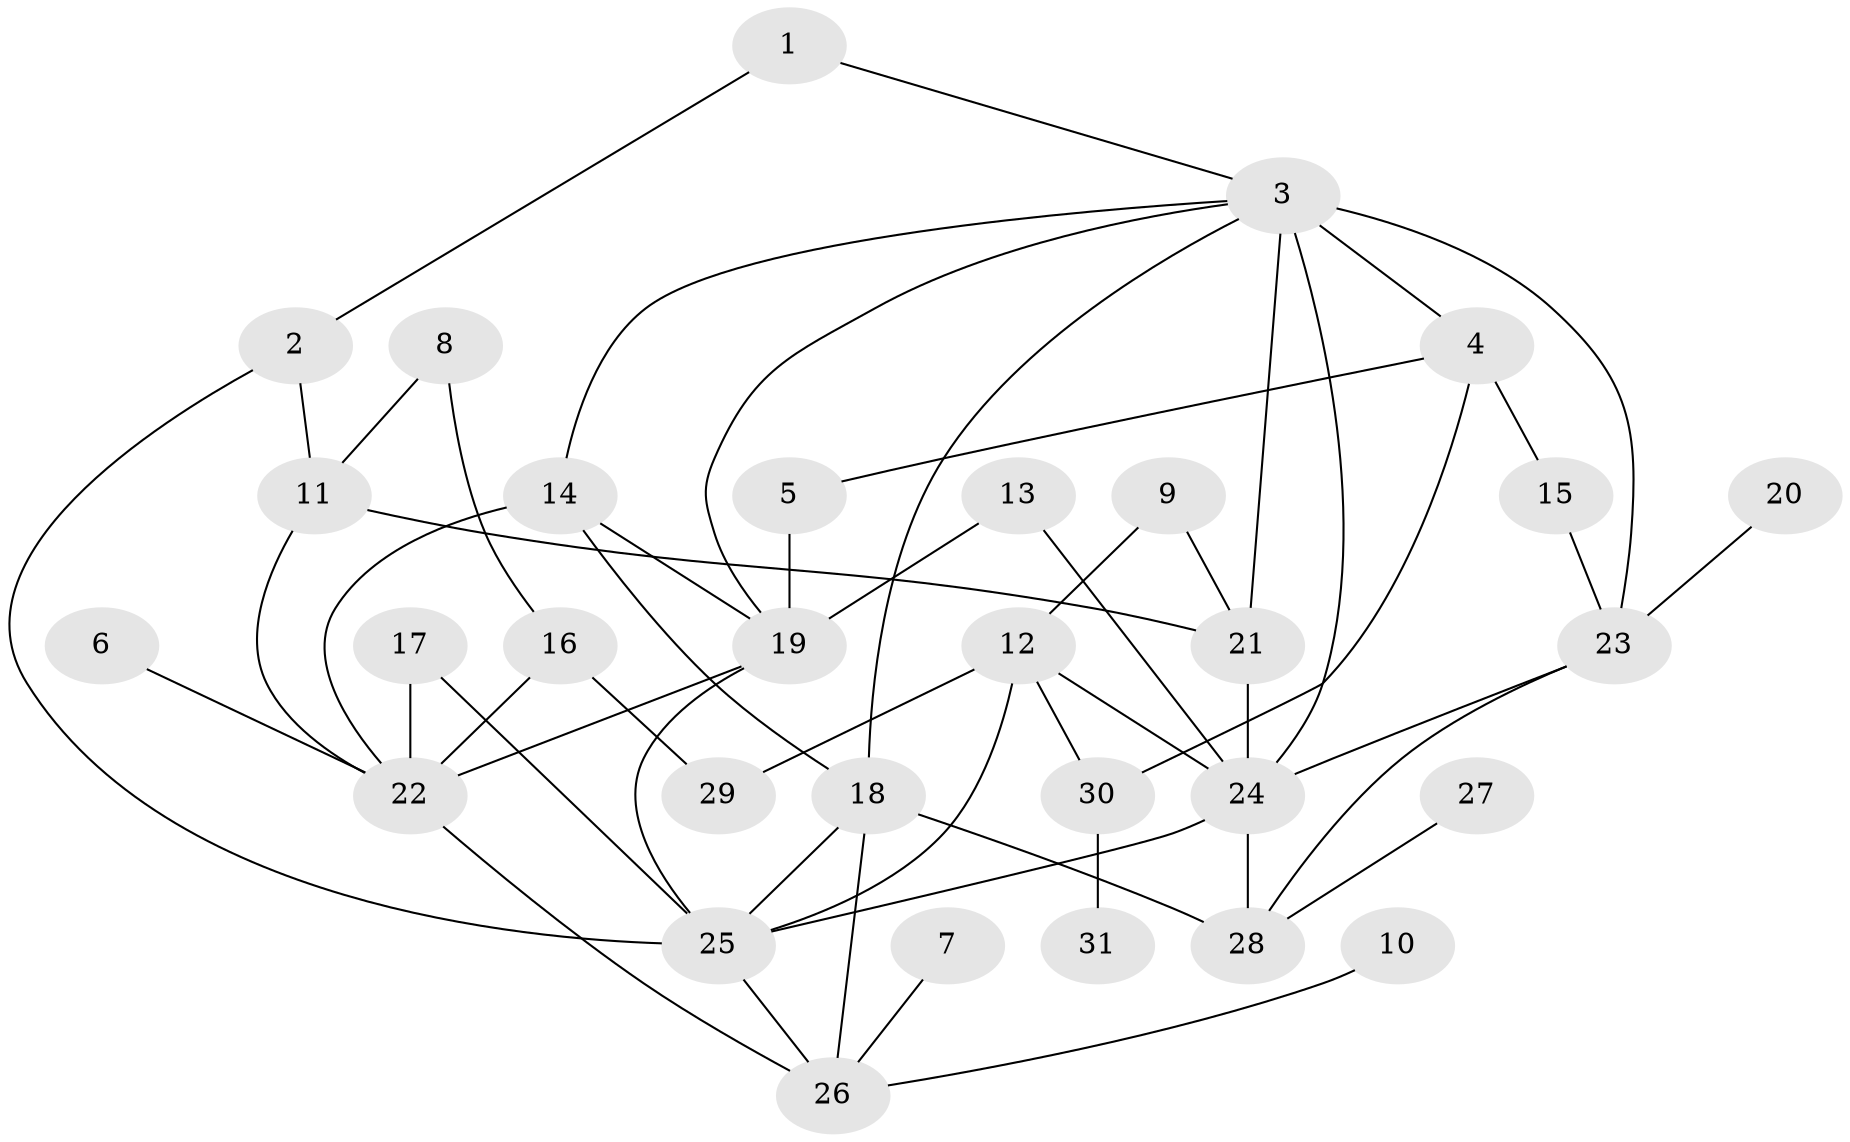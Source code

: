 // original degree distribution, {8: 0.016129032258064516, 4: 0.14516129032258066, 2: 0.2903225806451613, 3: 0.25806451612903225, 5: 0.06451612903225806, 6: 0.03225806451612903, 1: 0.1935483870967742}
// Generated by graph-tools (version 1.1) at 2025/49/03/09/25 03:49:26]
// undirected, 31 vertices, 53 edges
graph export_dot {
graph [start="1"]
  node [color=gray90,style=filled];
  1;
  2;
  3;
  4;
  5;
  6;
  7;
  8;
  9;
  10;
  11;
  12;
  13;
  14;
  15;
  16;
  17;
  18;
  19;
  20;
  21;
  22;
  23;
  24;
  25;
  26;
  27;
  28;
  29;
  30;
  31;
  1 -- 2 [weight=1.0];
  1 -- 3 [weight=1.0];
  2 -- 11 [weight=1.0];
  2 -- 25 [weight=1.0];
  3 -- 4 [weight=1.0];
  3 -- 14 [weight=1.0];
  3 -- 18 [weight=1.0];
  3 -- 19 [weight=1.0];
  3 -- 21 [weight=1.0];
  3 -- 23 [weight=2.0];
  3 -- 24 [weight=1.0];
  4 -- 5 [weight=1.0];
  4 -- 15 [weight=1.0];
  4 -- 30 [weight=1.0];
  5 -- 19 [weight=1.0];
  6 -- 22 [weight=1.0];
  7 -- 26 [weight=1.0];
  8 -- 11 [weight=1.0];
  8 -- 16 [weight=1.0];
  9 -- 12 [weight=1.0];
  9 -- 21 [weight=1.0];
  10 -- 26 [weight=1.0];
  11 -- 21 [weight=1.0];
  11 -- 22 [weight=1.0];
  12 -- 24 [weight=1.0];
  12 -- 25 [weight=1.0];
  12 -- 29 [weight=1.0];
  12 -- 30 [weight=1.0];
  13 -- 19 [weight=1.0];
  13 -- 24 [weight=1.0];
  14 -- 18 [weight=1.0];
  14 -- 19 [weight=2.0];
  14 -- 22 [weight=1.0];
  15 -- 23 [weight=1.0];
  16 -- 22 [weight=1.0];
  16 -- 29 [weight=1.0];
  17 -- 22 [weight=1.0];
  17 -- 25 [weight=1.0];
  18 -- 25 [weight=1.0];
  18 -- 26 [weight=1.0];
  18 -- 28 [weight=1.0];
  19 -- 22 [weight=1.0];
  19 -- 25 [weight=1.0];
  20 -- 23 [weight=1.0];
  21 -- 24 [weight=1.0];
  22 -- 26 [weight=1.0];
  23 -- 24 [weight=1.0];
  23 -- 28 [weight=1.0];
  24 -- 25 [weight=1.0];
  24 -- 28 [weight=1.0];
  25 -- 26 [weight=1.0];
  27 -- 28 [weight=1.0];
  30 -- 31 [weight=1.0];
}
